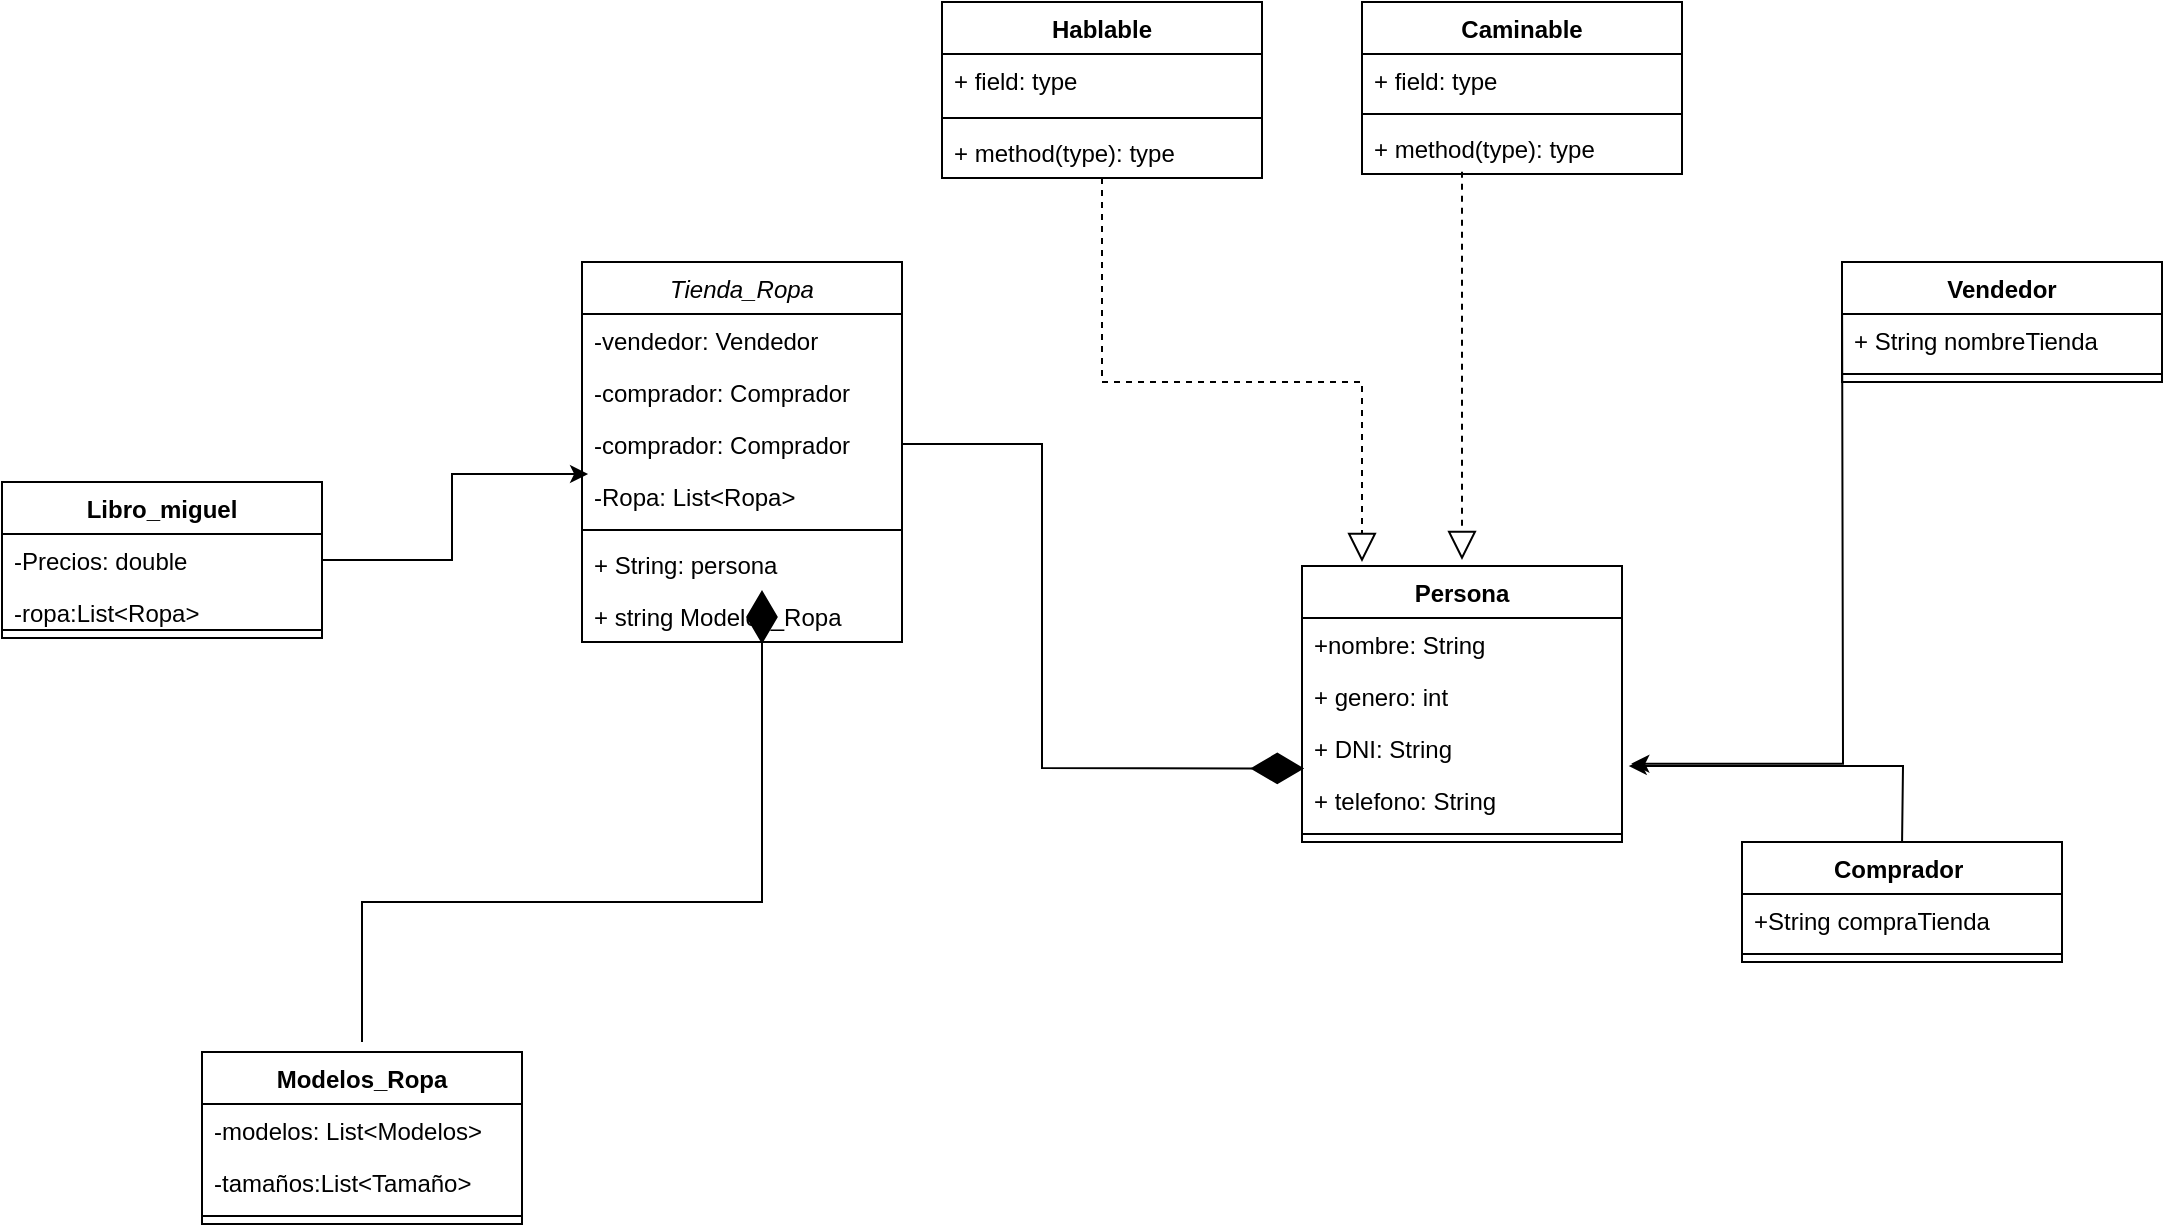 <mxfile version="22.0.8" type="github">
  <diagram id="C5RBs43oDa-KdzZeNtuy" name="Page-1">
    <mxGraphModel dx="2220" dy="1935" grid="1" gridSize="10" guides="1" tooltips="1" connect="1" arrows="1" fold="1" page="1" pageScale="1" pageWidth="827" pageHeight="1169" math="0" shadow="0">
      <root>
        <mxCell id="WIyWlLk6GJQsqaUBKTNV-0" />
        <mxCell id="WIyWlLk6GJQsqaUBKTNV-1" parent="WIyWlLk6GJQsqaUBKTNV-0" />
        <mxCell id="zkfFHV4jXpPFQw0GAbJ--0" value="Tienda_Ropa" style="swimlane;fontStyle=2;align=center;verticalAlign=top;childLayout=stackLayout;horizontal=1;startSize=26;horizontalStack=0;resizeParent=1;resizeLast=0;collapsible=1;marginBottom=0;rounded=0;shadow=0;strokeWidth=1;" parent="WIyWlLk6GJQsqaUBKTNV-1" vertex="1">
          <mxGeometry x="220" y="120" width="160" height="190" as="geometry">
            <mxRectangle x="230" y="140" width="160" height="26" as="alternateBounds" />
          </mxGeometry>
        </mxCell>
        <mxCell id="zkfFHV4jXpPFQw0GAbJ--1" value="-vendedor: Vendedor" style="text;align=left;verticalAlign=top;spacingLeft=4;spacingRight=4;overflow=hidden;rotatable=0;points=[[0,0.5],[1,0.5]];portConstraint=eastwest;" parent="zkfFHV4jXpPFQw0GAbJ--0" vertex="1">
          <mxGeometry y="26" width="160" height="26" as="geometry" />
        </mxCell>
        <mxCell id="zkfFHV4jXpPFQw0GAbJ--2" value="-comprador: Comprador" style="text;align=left;verticalAlign=top;spacingLeft=4;spacingRight=4;overflow=hidden;rotatable=0;points=[[0,0.5],[1,0.5]];portConstraint=eastwest;rounded=0;shadow=0;html=0;" parent="zkfFHV4jXpPFQw0GAbJ--0" vertex="1">
          <mxGeometry y="52" width="160" height="26" as="geometry" />
        </mxCell>
        <mxCell id="3H30AkDvmDD4xyyNhyk9-2" value="-comprador: Comprador" style="text;align=left;verticalAlign=top;spacingLeft=4;spacingRight=4;overflow=hidden;rotatable=0;points=[[0,0.5],[1,0.5]];portConstraint=eastwest;rounded=0;shadow=0;html=0;" vertex="1" parent="zkfFHV4jXpPFQw0GAbJ--0">
          <mxGeometry y="78" width="160" height="26" as="geometry" />
        </mxCell>
        <mxCell id="3H30AkDvmDD4xyyNhyk9-1" value="-Ropa: List&lt;Ropa&gt;" style="text;align=left;verticalAlign=top;spacingLeft=4;spacingRight=4;overflow=hidden;rotatable=0;points=[[0,0.5],[1,0.5]];portConstraint=eastwest;rounded=0;shadow=0;html=0;" vertex="1" parent="zkfFHV4jXpPFQw0GAbJ--0">
          <mxGeometry y="104" width="160" height="26" as="geometry" />
        </mxCell>
        <mxCell id="zkfFHV4jXpPFQw0GAbJ--4" value="" style="line;html=1;strokeWidth=1;align=left;verticalAlign=middle;spacingTop=-1;spacingLeft=3;spacingRight=3;rotatable=0;labelPosition=right;points=[];portConstraint=eastwest;" parent="zkfFHV4jXpPFQw0GAbJ--0" vertex="1">
          <mxGeometry y="130" width="160" height="8" as="geometry" />
        </mxCell>
        <mxCell id="3H30AkDvmDD4xyyNhyk9-72" value="+ String: persona" style="text;align=left;verticalAlign=top;spacingLeft=4;spacingRight=4;overflow=hidden;rotatable=0;points=[[0,0.5],[1,0.5]];portConstraint=eastwest;" vertex="1" parent="zkfFHV4jXpPFQw0GAbJ--0">
          <mxGeometry y="138" width="160" height="26" as="geometry" />
        </mxCell>
        <mxCell id="zkfFHV4jXpPFQw0GAbJ--5" value="+ string Modelos_Ropa" style="text;align=left;verticalAlign=top;spacingLeft=4;spacingRight=4;overflow=hidden;rotatable=0;points=[[0,0.5],[1,0.5]];portConstraint=eastwest;" parent="zkfFHV4jXpPFQw0GAbJ--0" vertex="1">
          <mxGeometry y="164" width="160" height="26" as="geometry" />
        </mxCell>
        <mxCell id="3H30AkDvmDD4xyyNhyk9-3" value="" style="endArrow=diamondThin;endFill=1;endSize=24;html=1;rounded=0;exitX=1;exitY=0.5;exitDx=0;exitDy=0;entryX=0.007;entryY=-0.106;entryDx=0;entryDy=0;entryPerimeter=0;" edge="1" parent="WIyWlLk6GJQsqaUBKTNV-1" source="3H30AkDvmDD4xyyNhyk9-2" target="3H30AkDvmDD4xyyNhyk9-49">
          <mxGeometry width="160" relative="1" as="geometry">
            <mxPoint x="430" y="110" as="sourcePoint" />
            <mxPoint x="590" y="110" as="targetPoint" />
            <Array as="points">
              <mxPoint x="450" y="211" />
              <mxPoint x="450" y="373" />
            </Array>
          </mxGeometry>
        </mxCell>
        <mxCell id="3H30AkDvmDD4xyyNhyk9-14" value="Modelos_Ropa" style="swimlane;fontStyle=1;align=center;verticalAlign=top;childLayout=stackLayout;horizontal=1;startSize=26;horizontalStack=0;resizeParent=1;resizeParentMax=0;resizeLast=0;collapsible=1;marginBottom=0;whiteSpace=wrap;html=1;" vertex="1" parent="WIyWlLk6GJQsqaUBKTNV-1">
          <mxGeometry x="30" y="515" width="160" height="86" as="geometry" />
        </mxCell>
        <mxCell id="3H30AkDvmDD4xyyNhyk9-15" value="-modelos: List&amp;lt;Modelos&amp;gt;" style="text;strokeColor=none;fillColor=none;align=left;verticalAlign=top;spacingLeft=4;spacingRight=4;overflow=hidden;rotatable=0;points=[[0,0.5],[1,0.5]];portConstraint=eastwest;whiteSpace=wrap;html=1;" vertex="1" parent="3H30AkDvmDD4xyyNhyk9-14">
          <mxGeometry y="26" width="160" height="26" as="geometry" />
        </mxCell>
        <mxCell id="3H30AkDvmDD4xyyNhyk9-18" value="-tamaños:List&amp;lt;Tamaño&amp;gt;" style="text;strokeColor=none;fillColor=none;align=left;verticalAlign=top;spacingLeft=4;spacingRight=4;overflow=hidden;rotatable=0;points=[[0,0.5],[1,0.5]];portConstraint=eastwest;whiteSpace=wrap;html=1;" vertex="1" parent="3H30AkDvmDD4xyyNhyk9-14">
          <mxGeometry y="52" width="160" height="26" as="geometry" />
        </mxCell>
        <mxCell id="3H30AkDvmDD4xyyNhyk9-16" value="" style="line;strokeWidth=1;fillColor=none;align=left;verticalAlign=middle;spacingTop=-1;spacingLeft=3;spacingRight=3;rotatable=0;labelPosition=right;points=[];portConstraint=eastwest;strokeColor=inherit;" vertex="1" parent="3H30AkDvmDD4xyyNhyk9-14">
          <mxGeometry y="78" width="160" height="8" as="geometry" />
        </mxCell>
        <mxCell id="3H30AkDvmDD4xyyNhyk9-20" value="Libro_miguel" style="swimlane;fontStyle=1;align=center;verticalAlign=top;childLayout=stackLayout;horizontal=1;startSize=26;horizontalStack=0;resizeParent=1;resizeParentMax=0;resizeLast=0;collapsible=1;marginBottom=0;whiteSpace=wrap;html=1;" vertex="1" parent="WIyWlLk6GJQsqaUBKTNV-1">
          <mxGeometry x="-70" y="230" width="160" height="78" as="geometry" />
        </mxCell>
        <mxCell id="3H30AkDvmDD4xyyNhyk9-21" value="-Precios: double" style="text;strokeColor=none;fillColor=none;align=left;verticalAlign=top;spacingLeft=4;spacingRight=4;overflow=hidden;rotatable=0;points=[[0,0.5],[1,0.5]];portConstraint=eastwest;whiteSpace=wrap;html=1;" vertex="1" parent="3H30AkDvmDD4xyyNhyk9-20">
          <mxGeometry y="26" width="160" height="26" as="geometry" />
        </mxCell>
        <mxCell id="3H30AkDvmDD4xyyNhyk9-25" value="-ropa:List&amp;lt;Ropa&amp;gt;" style="text;strokeColor=none;fillColor=none;align=left;verticalAlign=top;spacingLeft=4;spacingRight=4;overflow=hidden;rotatable=0;points=[[0,0.5],[1,0.5]];portConstraint=eastwest;whiteSpace=wrap;html=1;" vertex="1" parent="3H30AkDvmDD4xyyNhyk9-20">
          <mxGeometry y="52" width="160" height="18" as="geometry" />
        </mxCell>
        <mxCell id="3H30AkDvmDD4xyyNhyk9-22" value="" style="line;strokeWidth=1;fillColor=none;align=left;verticalAlign=middle;spacingTop=-1;spacingLeft=3;spacingRight=3;rotatable=0;labelPosition=right;points=[];portConstraint=eastwest;strokeColor=inherit;" vertex="1" parent="3H30AkDvmDD4xyyNhyk9-20">
          <mxGeometry y="70" width="160" height="8" as="geometry" />
        </mxCell>
        <mxCell id="3H30AkDvmDD4xyyNhyk9-32" value="Hablable" style="swimlane;fontStyle=1;align=center;verticalAlign=top;childLayout=stackLayout;horizontal=1;startSize=26;horizontalStack=0;resizeParent=1;resizeParentMax=0;resizeLast=0;collapsible=1;marginBottom=0;whiteSpace=wrap;html=1;" vertex="1" parent="WIyWlLk6GJQsqaUBKTNV-1">
          <mxGeometry x="400" y="-10" width="160" height="88" as="geometry" />
        </mxCell>
        <mxCell id="3H30AkDvmDD4xyyNhyk9-33" value="+ field: type" style="text;strokeColor=none;fillColor=none;align=left;verticalAlign=top;spacingLeft=4;spacingRight=4;overflow=hidden;rotatable=0;points=[[0,0.5],[1,0.5]];portConstraint=eastwest;whiteSpace=wrap;html=1;" vertex="1" parent="3H30AkDvmDD4xyyNhyk9-32">
          <mxGeometry y="26" width="160" height="28" as="geometry" />
        </mxCell>
        <mxCell id="3H30AkDvmDD4xyyNhyk9-34" value="" style="line;strokeWidth=1;fillColor=none;align=left;verticalAlign=middle;spacingTop=-1;spacingLeft=3;spacingRight=3;rotatable=0;labelPosition=right;points=[];portConstraint=eastwest;strokeColor=inherit;" vertex="1" parent="3H30AkDvmDD4xyyNhyk9-32">
          <mxGeometry y="54" width="160" height="8" as="geometry" />
        </mxCell>
        <mxCell id="3H30AkDvmDD4xyyNhyk9-35" value="+ method(type): type" style="text;strokeColor=none;fillColor=none;align=left;verticalAlign=top;spacingLeft=4;spacingRight=4;overflow=hidden;rotatable=0;points=[[0,0.5],[1,0.5]];portConstraint=eastwest;whiteSpace=wrap;html=1;" vertex="1" parent="3H30AkDvmDD4xyyNhyk9-32">
          <mxGeometry y="62" width="160" height="26" as="geometry" />
        </mxCell>
        <mxCell id="3H30AkDvmDD4xyyNhyk9-36" value="Caminable" style="swimlane;fontStyle=1;align=center;verticalAlign=top;childLayout=stackLayout;horizontal=1;startSize=26;horizontalStack=0;resizeParent=1;resizeParentMax=0;resizeLast=0;collapsible=1;marginBottom=0;whiteSpace=wrap;html=1;" vertex="1" parent="WIyWlLk6GJQsqaUBKTNV-1">
          <mxGeometry x="610" y="-10" width="160" height="86" as="geometry" />
        </mxCell>
        <mxCell id="3H30AkDvmDD4xyyNhyk9-37" value="+ field: type" style="text;strokeColor=none;fillColor=none;align=left;verticalAlign=top;spacingLeft=4;spacingRight=4;overflow=hidden;rotatable=0;points=[[0,0.5],[1,0.5]];portConstraint=eastwest;whiteSpace=wrap;html=1;" vertex="1" parent="3H30AkDvmDD4xyyNhyk9-36">
          <mxGeometry y="26" width="160" height="26" as="geometry" />
        </mxCell>
        <mxCell id="3H30AkDvmDD4xyyNhyk9-38" value="" style="line;strokeWidth=1;fillColor=none;align=left;verticalAlign=middle;spacingTop=-1;spacingLeft=3;spacingRight=3;rotatable=0;labelPosition=right;points=[];portConstraint=eastwest;strokeColor=inherit;" vertex="1" parent="3H30AkDvmDD4xyyNhyk9-36">
          <mxGeometry y="52" width="160" height="8" as="geometry" />
        </mxCell>
        <mxCell id="3H30AkDvmDD4xyyNhyk9-39" value="+ method(type): type" style="text;strokeColor=none;fillColor=none;align=left;verticalAlign=top;spacingLeft=4;spacingRight=4;overflow=hidden;rotatable=0;points=[[0,0.5],[1,0.5]];portConstraint=eastwest;whiteSpace=wrap;html=1;" vertex="1" parent="3H30AkDvmDD4xyyNhyk9-36">
          <mxGeometry y="60" width="160" height="26" as="geometry" />
        </mxCell>
        <mxCell id="3H30AkDvmDD4xyyNhyk9-69" value="" style="endArrow=block;dashed=1;endFill=0;endSize=12;html=1;rounded=0;" edge="1" parent="3H30AkDvmDD4xyyNhyk9-36">
          <mxGeometry width="160" relative="1" as="geometry">
            <mxPoint x="50" y="84.82" as="sourcePoint" />
            <mxPoint x="50" y="279" as="targetPoint" />
          </mxGeometry>
        </mxCell>
        <mxCell id="3H30AkDvmDD4xyyNhyk9-42" value="Persona" style="swimlane;fontStyle=1;align=center;verticalAlign=top;childLayout=stackLayout;horizontal=1;startSize=26;horizontalStack=0;resizeParent=1;resizeParentMax=0;resizeLast=0;collapsible=1;marginBottom=0;whiteSpace=wrap;html=1;" vertex="1" parent="WIyWlLk6GJQsqaUBKTNV-1">
          <mxGeometry x="580" y="272" width="160" height="138" as="geometry" />
        </mxCell>
        <mxCell id="3H30AkDvmDD4xyyNhyk9-48" value="+nombre: String" style="text;strokeColor=none;fillColor=none;align=left;verticalAlign=top;spacingLeft=4;spacingRight=4;overflow=hidden;rotatable=0;points=[[0,0.5],[1,0.5]];portConstraint=eastwest;whiteSpace=wrap;html=1;" vertex="1" parent="3H30AkDvmDD4xyyNhyk9-42">
          <mxGeometry y="26" width="160" height="26" as="geometry" />
        </mxCell>
        <mxCell id="3H30AkDvmDD4xyyNhyk9-52" value="+ genero: int" style="text;strokeColor=none;fillColor=none;align=left;verticalAlign=top;spacingLeft=4;spacingRight=4;overflow=hidden;rotatable=0;points=[[0,0.5],[1,0.5]];portConstraint=eastwest;whiteSpace=wrap;html=1;" vertex="1" parent="3H30AkDvmDD4xyyNhyk9-42">
          <mxGeometry y="52" width="160" height="26" as="geometry" />
        </mxCell>
        <mxCell id="3H30AkDvmDD4xyyNhyk9-43" value="+ DNI: String" style="text;strokeColor=none;fillColor=none;align=left;verticalAlign=top;spacingLeft=4;spacingRight=4;overflow=hidden;rotatable=0;points=[[0,0.5],[1,0.5]];portConstraint=eastwest;whiteSpace=wrap;html=1;" vertex="1" parent="3H30AkDvmDD4xyyNhyk9-42">
          <mxGeometry y="78" width="160" height="26" as="geometry" />
        </mxCell>
        <mxCell id="3H30AkDvmDD4xyyNhyk9-49" value="+ telefono: String&lt;br&gt;" style="text;strokeColor=none;fillColor=none;align=left;verticalAlign=top;spacingLeft=4;spacingRight=4;overflow=hidden;rotatable=0;points=[[0,0.5],[1,0.5]];portConstraint=eastwest;whiteSpace=wrap;html=1;" vertex="1" parent="3H30AkDvmDD4xyyNhyk9-42">
          <mxGeometry y="104" width="160" height="26" as="geometry" />
        </mxCell>
        <mxCell id="3H30AkDvmDD4xyyNhyk9-44" value="" style="line;strokeWidth=1;fillColor=none;align=left;verticalAlign=middle;spacingTop=-1;spacingLeft=3;spacingRight=3;rotatable=0;labelPosition=right;points=[];portConstraint=eastwest;strokeColor=inherit;" vertex="1" parent="3H30AkDvmDD4xyyNhyk9-42">
          <mxGeometry y="130" width="160" height="8" as="geometry" />
        </mxCell>
        <mxCell id="3H30AkDvmDD4xyyNhyk9-50" style="edgeStyle=orthogonalEdgeStyle;rounded=0;orthogonalLoop=1;jettySize=auto;html=1;exitX=0;exitY=0.5;exitDx=0;exitDy=0;entryX=1.029;entryY=0.803;entryDx=0;entryDy=0;entryPerimeter=0;" edge="1" parent="WIyWlLk6GJQsqaUBKTNV-1" target="3H30AkDvmDD4xyyNhyk9-43">
          <mxGeometry relative="1" as="geometry">
            <mxPoint x="850" y="121" as="sourcePoint" />
          </mxGeometry>
        </mxCell>
        <mxCell id="3H30AkDvmDD4xyyNhyk9-51" style="edgeStyle=orthogonalEdgeStyle;rounded=0;orthogonalLoop=1;jettySize=auto;html=1;exitX=0;exitY=0.75;exitDx=0;exitDy=0;entryX=1.021;entryY=0.848;entryDx=0;entryDy=0;entryPerimeter=0;" edge="1" parent="WIyWlLk6GJQsqaUBKTNV-1" target="3H30AkDvmDD4xyyNhyk9-43">
          <mxGeometry relative="1" as="geometry">
            <mxPoint x="880" y="412.5" as="sourcePoint" />
          </mxGeometry>
        </mxCell>
        <mxCell id="3H30AkDvmDD4xyyNhyk9-56" value="Vendedor" style="swimlane;fontStyle=1;align=center;verticalAlign=top;childLayout=stackLayout;horizontal=1;startSize=26;horizontalStack=0;resizeParent=1;resizeParentMax=0;resizeLast=0;collapsible=1;marginBottom=0;whiteSpace=wrap;html=1;" vertex="1" parent="WIyWlLk6GJQsqaUBKTNV-1">
          <mxGeometry x="850" y="120" width="160" height="60" as="geometry" />
        </mxCell>
        <mxCell id="3H30AkDvmDD4xyyNhyk9-57" value="+ String nombreTienda&amp;nbsp;" style="text;strokeColor=none;fillColor=none;align=left;verticalAlign=top;spacingLeft=4;spacingRight=4;overflow=hidden;rotatable=0;points=[[0,0.5],[1,0.5]];portConstraint=eastwest;whiteSpace=wrap;html=1;" vertex="1" parent="3H30AkDvmDD4xyyNhyk9-56">
          <mxGeometry y="26" width="160" height="26" as="geometry" />
        </mxCell>
        <mxCell id="3H30AkDvmDD4xyyNhyk9-58" value="" style="line;strokeWidth=1;fillColor=none;align=left;verticalAlign=middle;spacingTop=-1;spacingLeft=3;spacingRight=3;rotatable=0;labelPosition=right;points=[];portConstraint=eastwest;strokeColor=inherit;" vertex="1" parent="3H30AkDvmDD4xyyNhyk9-56">
          <mxGeometry y="52" width="160" height="8" as="geometry" />
        </mxCell>
        <mxCell id="3H30AkDvmDD4xyyNhyk9-61" value="Comprador&amp;nbsp;" style="swimlane;fontStyle=1;align=center;verticalAlign=top;childLayout=stackLayout;horizontal=1;startSize=26;horizontalStack=0;resizeParent=1;resizeParentMax=0;resizeLast=0;collapsible=1;marginBottom=0;whiteSpace=wrap;html=1;" vertex="1" parent="WIyWlLk6GJQsqaUBKTNV-1">
          <mxGeometry x="800" y="410" width="160" height="60" as="geometry" />
        </mxCell>
        <mxCell id="3H30AkDvmDD4xyyNhyk9-62" value="+String compraTienda" style="text;strokeColor=none;fillColor=none;align=left;verticalAlign=top;spacingLeft=4;spacingRight=4;overflow=hidden;rotatable=0;points=[[0,0.5],[1,0.5]];portConstraint=eastwest;whiteSpace=wrap;html=1;" vertex="1" parent="3H30AkDvmDD4xyyNhyk9-61">
          <mxGeometry y="26" width="160" height="26" as="geometry" />
        </mxCell>
        <mxCell id="3H30AkDvmDD4xyyNhyk9-63" value="" style="line;strokeWidth=1;fillColor=none;align=left;verticalAlign=middle;spacingTop=-1;spacingLeft=3;spacingRight=3;rotatable=0;labelPosition=right;points=[];portConstraint=eastwest;strokeColor=inherit;" vertex="1" parent="3H30AkDvmDD4xyyNhyk9-61">
          <mxGeometry y="52" width="160" height="8" as="geometry" />
        </mxCell>
        <mxCell id="3H30AkDvmDD4xyyNhyk9-65" value="" style="endArrow=diamondThin;endFill=1;endSize=24;html=1;rounded=0;" edge="1" parent="WIyWlLk6GJQsqaUBKTNV-1">
          <mxGeometry width="160" relative="1" as="geometry">
            <mxPoint x="110" y="510" as="sourcePoint" />
            <mxPoint x="310" y="284" as="targetPoint" />
            <Array as="points">
              <mxPoint x="110" y="440" />
              <mxPoint x="310" y="440" />
            </Array>
          </mxGeometry>
        </mxCell>
        <mxCell id="3H30AkDvmDD4xyyNhyk9-70" value="" style="endArrow=block;dashed=1;endFill=0;endSize=12;html=1;rounded=0;" edge="1" parent="WIyWlLk6GJQsqaUBKTNV-1">
          <mxGeometry width="160" relative="1" as="geometry">
            <mxPoint x="480" y="78" as="sourcePoint" />
            <mxPoint x="610" y="270" as="targetPoint" />
            <Array as="points">
              <mxPoint x="480" y="180" />
              <mxPoint x="610" y="180" />
            </Array>
          </mxGeometry>
        </mxCell>
        <mxCell id="3H30AkDvmDD4xyyNhyk9-73" style="edgeStyle=orthogonalEdgeStyle;rounded=0;orthogonalLoop=1;jettySize=auto;html=1;exitX=1;exitY=0.5;exitDx=0;exitDy=0;entryX=0.019;entryY=0.077;entryDx=0;entryDy=0;entryPerimeter=0;" edge="1" parent="WIyWlLk6GJQsqaUBKTNV-1" source="3H30AkDvmDD4xyyNhyk9-21" target="3H30AkDvmDD4xyyNhyk9-1">
          <mxGeometry relative="1" as="geometry" />
        </mxCell>
      </root>
    </mxGraphModel>
  </diagram>
</mxfile>
